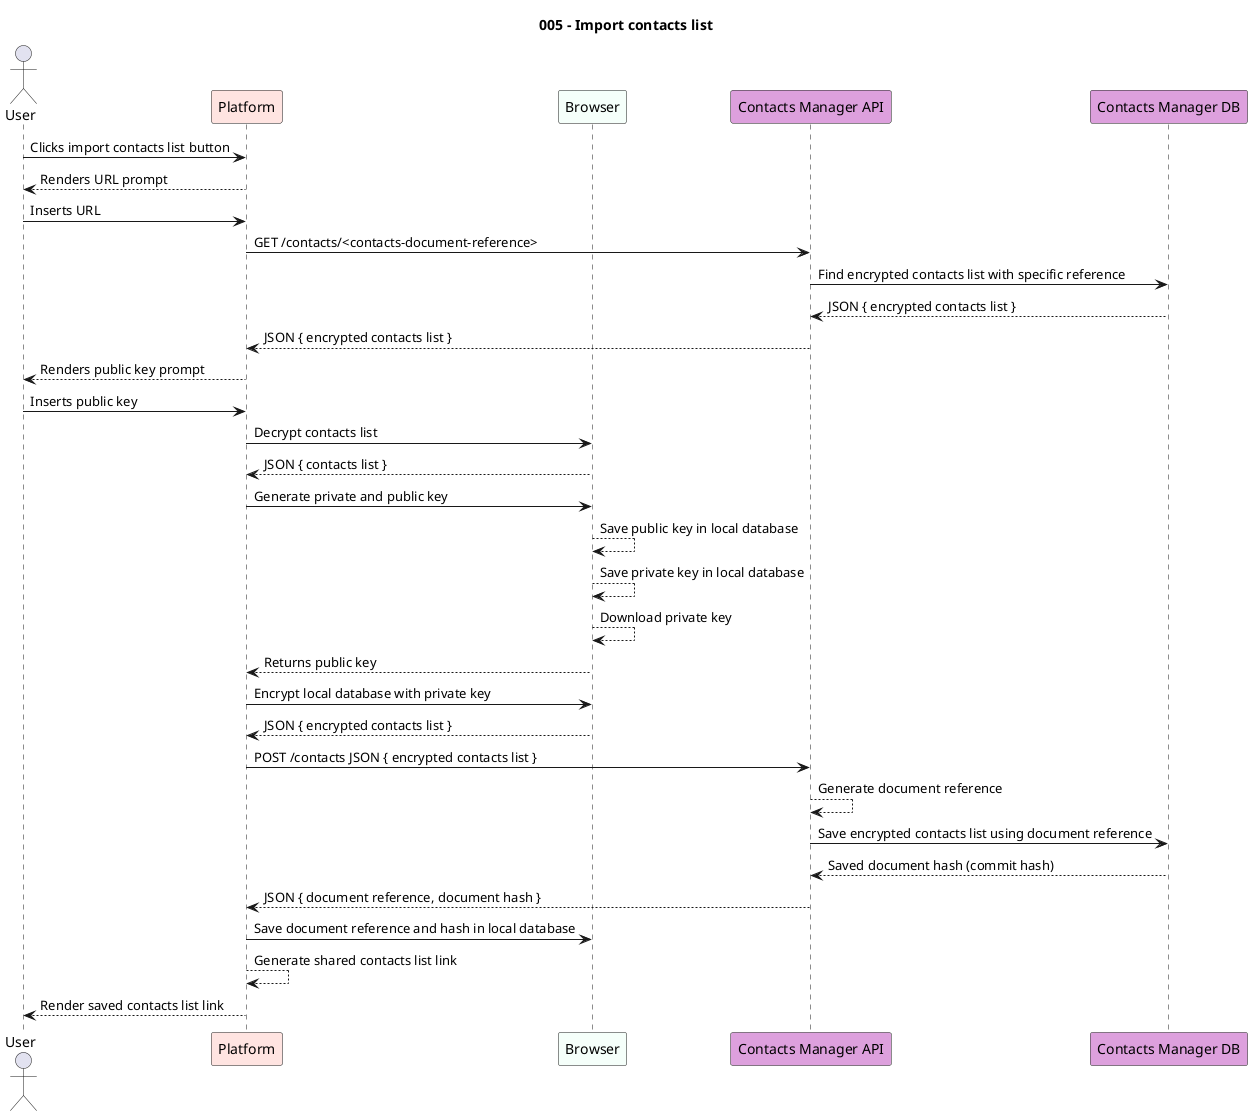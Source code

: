 @startuml 005-import-contacts-list

title "005 - Import contacts list"

actor User
participant "Platform" as PL #MistyRose
participant Browser #MintCream
participant "Contacts Manager API" as CNT #Plum
participant "Contacts Manager DB" as CNT_DB #Plum

User -> PL: Clicks import contacts list button
PL --> User: Renders URL prompt
User -> PL: Inserts URL

PL -> CNT: GET /contacts/<contacts-document-reference>
CNT -> CNT_DB: Find encrypted contacts list with specific reference
CNT_DB --> CNT: JSON { encrypted contacts list }
CNT --> PL: JSON { encrypted contacts list }

PL --> User: Renders public key prompt
User -> PL: Inserts public key

PL -> Browser: Decrypt contacts list
Browser --> PL: JSON { contacts list }

PL -> Browser: Generate private and public key
Browser --> Browser: Save public key in local database
Browser --> Browser: Save private key in local database
Browser --> Browser: Download private key
Browser --> PL: Returns public key

PL -> Browser: Encrypt local database with private key
Browser --> PL: JSON { encrypted contacts list }
PL -> CNT: POST /contacts JSON { encrypted contacts list }
CNT --> CNT: Generate document reference
CNT -> CNT_DB: Save encrypted contacts list using document reference
CNT_DB --> CNT: Saved document hash (commit hash)
CNT --> PL: JSON { document reference, document hash }
PL -> Browser: Save document reference and hash in local database
PL --> PL: Generate shared contacts list link
PL --> User: Render saved contacts list link

@enduml
